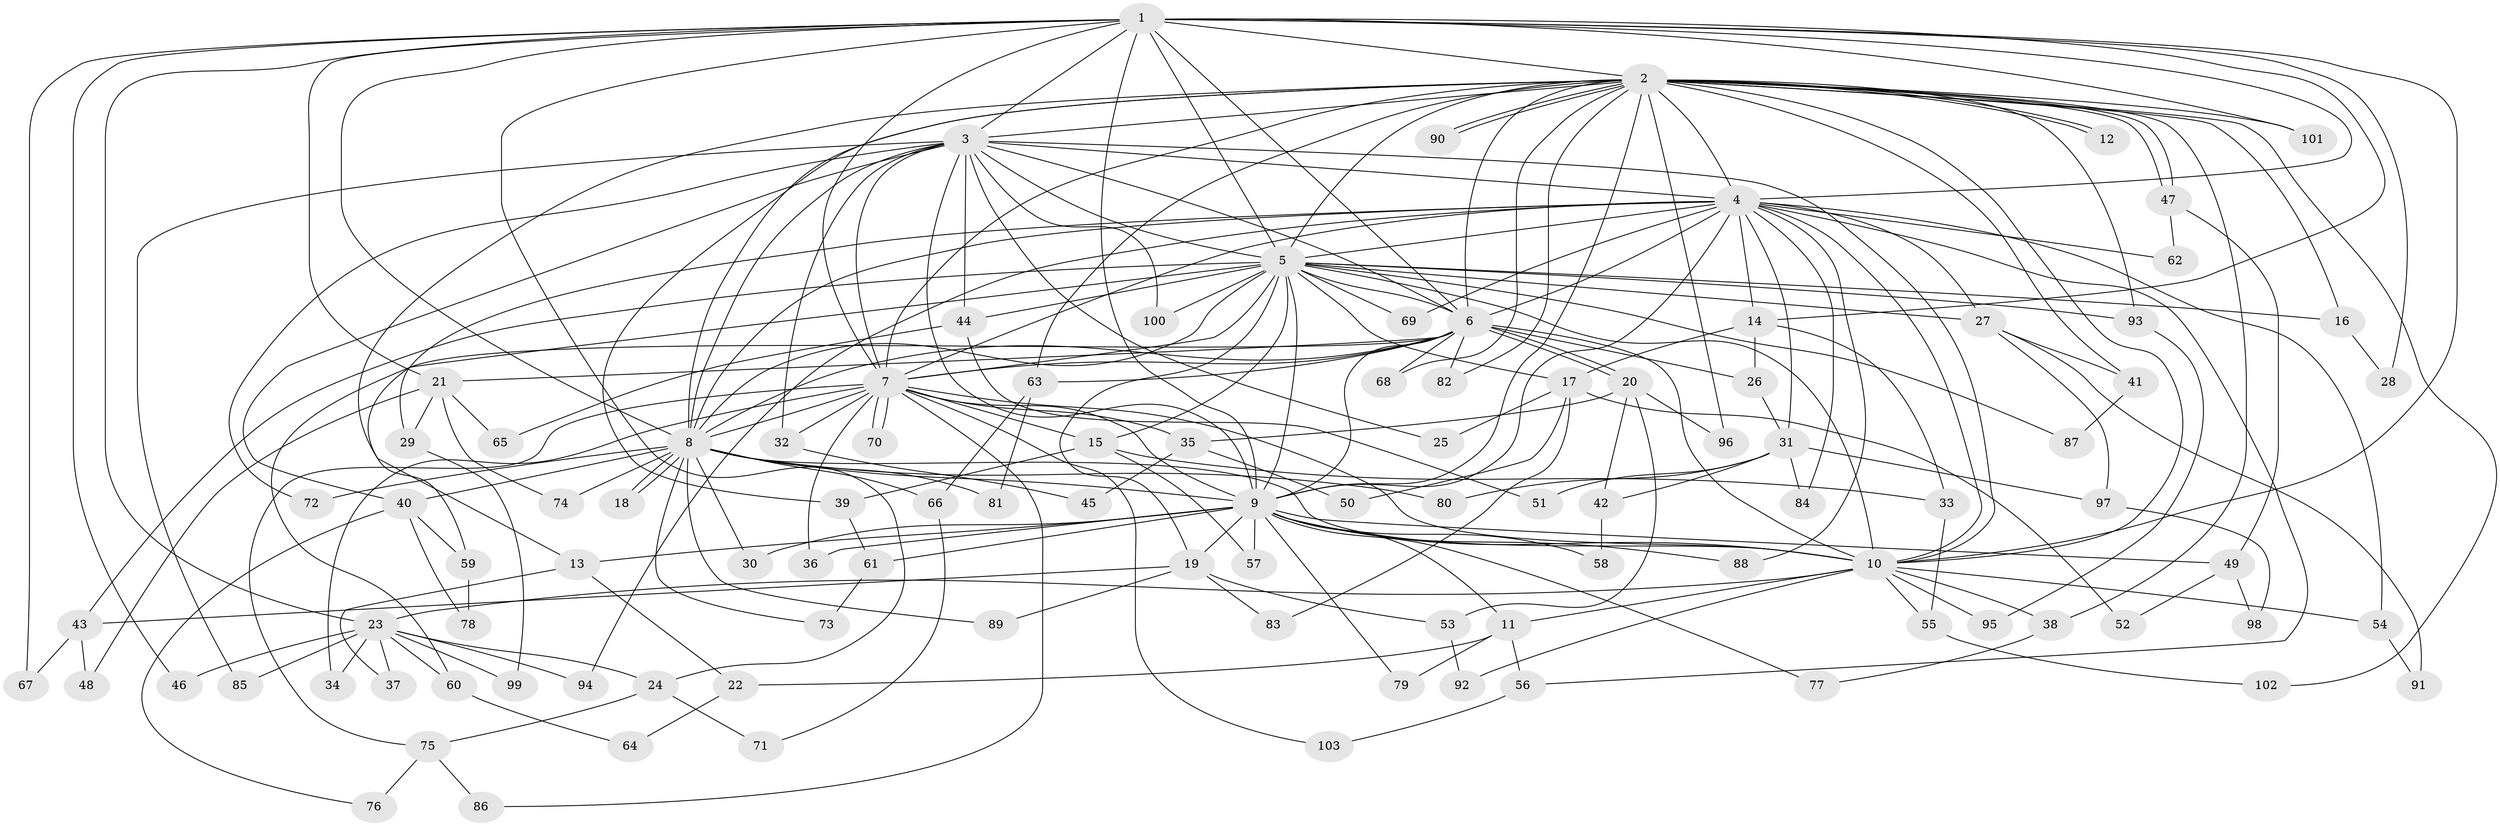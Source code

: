 // coarse degree distribution, {18: 0.013157894736842105, 27: 0.013157894736842105, 16: 0.039473684210526314, 19: 0.013157894736842105, 21: 0.013157894736842105, 20: 0.039473684210526314, 5: 0.039473684210526314, 2: 0.47368421052631576, 6: 0.06578947368421052, 3: 0.18421052631578946, 8: 0.013157894736842105, 10: 0.013157894736842105, 4: 0.05263157894736842, 7: 0.013157894736842105, 1: 0.013157894736842105}
// Generated by graph-tools (version 1.1) at 2025/41/03/06/25 10:41:39]
// undirected, 103 vertices, 231 edges
graph export_dot {
graph [start="1"]
  node [color=gray90,style=filled];
  1;
  2;
  3;
  4;
  5;
  6;
  7;
  8;
  9;
  10;
  11;
  12;
  13;
  14;
  15;
  16;
  17;
  18;
  19;
  20;
  21;
  22;
  23;
  24;
  25;
  26;
  27;
  28;
  29;
  30;
  31;
  32;
  33;
  34;
  35;
  36;
  37;
  38;
  39;
  40;
  41;
  42;
  43;
  44;
  45;
  46;
  47;
  48;
  49;
  50;
  51;
  52;
  53;
  54;
  55;
  56;
  57;
  58;
  59;
  60;
  61;
  62;
  63;
  64;
  65;
  66;
  67;
  68;
  69;
  70;
  71;
  72;
  73;
  74;
  75;
  76;
  77;
  78;
  79;
  80;
  81;
  82;
  83;
  84;
  85;
  86;
  87;
  88;
  89;
  90;
  91;
  92;
  93;
  94;
  95;
  96;
  97;
  98;
  99;
  100;
  101;
  102;
  103;
  1 -- 2;
  1 -- 3;
  1 -- 4;
  1 -- 5;
  1 -- 6;
  1 -- 7;
  1 -- 8;
  1 -- 9;
  1 -- 10;
  1 -- 14;
  1 -- 21;
  1 -- 23;
  1 -- 24;
  1 -- 28;
  1 -- 46;
  1 -- 67;
  1 -- 101;
  2 -- 3;
  2 -- 4;
  2 -- 5;
  2 -- 6;
  2 -- 7;
  2 -- 8;
  2 -- 9;
  2 -- 10;
  2 -- 12;
  2 -- 12;
  2 -- 13;
  2 -- 16;
  2 -- 38;
  2 -- 39;
  2 -- 41;
  2 -- 47;
  2 -- 47;
  2 -- 63;
  2 -- 68;
  2 -- 82;
  2 -- 90;
  2 -- 90;
  2 -- 93;
  2 -- 96;
  2 -- 101;
  2 -- 102;
  3 -- 4;
  3 -- 5;
  3 -- 6;
  3 -- 7;
  3 -- 8;
  3 -- 9;
  3 -- 10;
  3 -- 25;
  3 -- 32;
  3 -- 40;
  3 -- 44;
  3 -- 72;
  3 -- 85;
  3 -- 100;
  4 -- 5;
  4 -- 6;
  4 -- 7;
  4 -- 8;
  4 -- 9;
  4 -- 10;
  4 -- 14;
  4 -- 27;
  4 -- 29;
  4 -- 31;
  4 -- 54;
  4 -- 56;
  4 -- 62;
  4 -- 69;
  4 -- 84;
  4 -- 88;
  4 -- 94;
  5 -- 6;
  5 -- 7;
  5 -- 8;
  5 -- 9;
  5 -- 10;
  5 -- 15;
  5 -- 16;
  5 -- 17;
  5 -- 19;
  5 -- 27;
  5 -- 43;
  5 -- 44;
  5 -- 59;
  5 -- 69;
  5 -- 87;
  5 -- 93;
  5 -- 100;
  6 -- 7;
  6 -- 8;
  6 -- 9;
  6 -- 10;
  6 -- 20;
  6 -- 20;
  6 -- 21;
  6 -- 26;
  6 -- 60;
  6 -- 63;
  6 -- 68;
  6 -- 82;
  7 -- 8;
  7 -- 9;
  7 -- 10;
  7 -- 15;
  7 -- 32;
  7 -- 34;
  7 -- 35;
  7 -- 36;
  7 -- 70;
  7 -- 70;
  7 -- 75;
  7 -- 86;
  7 -- 103;
  8 -- 9;
  8 -- 10;
  8 -- 18;
  8 -- 18;
  8 -- 30;
  8 -- 40;
  8 -- 66;
  8 -- 72;
  8 -- 73;
  8 -- 74;
  8 -- 80;
  8 -- 81;
  8 -- 89;
  9 -- 10;
  9 -- 11;
  9 -- 13;
  9 -- 19;
  9 -- 30;
  9 -- 36;
  9 -- 49;
  9 -- 57;
  9 -- 58;
  9 -- 61;
  9 -- 77;
  9 -- 79;
  9 -- 88;
  10 -- 11;
  10 -- 23;
  10 -- 38;
  10 -- 54;
  10 -- 55;
  10 -- 92;
  10 -- 95;
  11 -- 22;
  11 -- 56;
  11 -- 79;
  13 -- 22;
  13 -- 37;
  14 -- 17;
  14 -- 26;
  14 -- 33;
  15 -- 33;
  15 -- 39;
  15 -- 57;
  16 -- 28;
  17 -- 25;
  17 -- 50;
  17 -- 52;
  17 -- 83;
  19 -- 43;
  19 -- 53;
  19 -- 83;
  19 -- 89;
  20 -- 35;
  20 -- 42;
  20 -- 53;
  20 -- 96;
  21 -- 29;
  21 -- 48;
  21 -- 65;
  21 -- 74;
  22 -- 64;
  23 -- 24;
  23 -- 34;
  23 -- 37;
  23 -- 46;
  23 -- 60;
  23 -- 85;
  23 -- 94;
  23 -- 99;
  24 -- 71;
  24 -- 75;
  26 -- 31;
  27 -- 41;
  27 -- 91;
  27 -- 97;
  29 -- 99;
  31 -- 42;
  31 -- 51;
  31 -- 80;
  31 -- 84;
  31 -- 97;
  32 -- 45;
  33 -- 55;
  35 -- 45;
  35 -- 50;
  38 -- 77;
  39 -- 61;
  40 -- 59;
  40 -- 76;
  40 -- 78;
  41 -- 87;
  42 -- 58;
  43 -- 48;
  43 -- 67;
  44 -- 51;
  44 -- 65;
  47 -- 49;
  47 -- 62;
  49 -- 52;
  49 -- 98;
  53 -- 92;
  54 -- 91;
  55 -- 102;
  56 -- 103;
  59 -- 78;
  60 -- 64;
  61 -- 73;
  63 -- 66;
  63 -- 81;
  66 -- 71;
  75 -- 76;
  75 -- 86;
  93 -- 95;
  97 -- 98;
}
